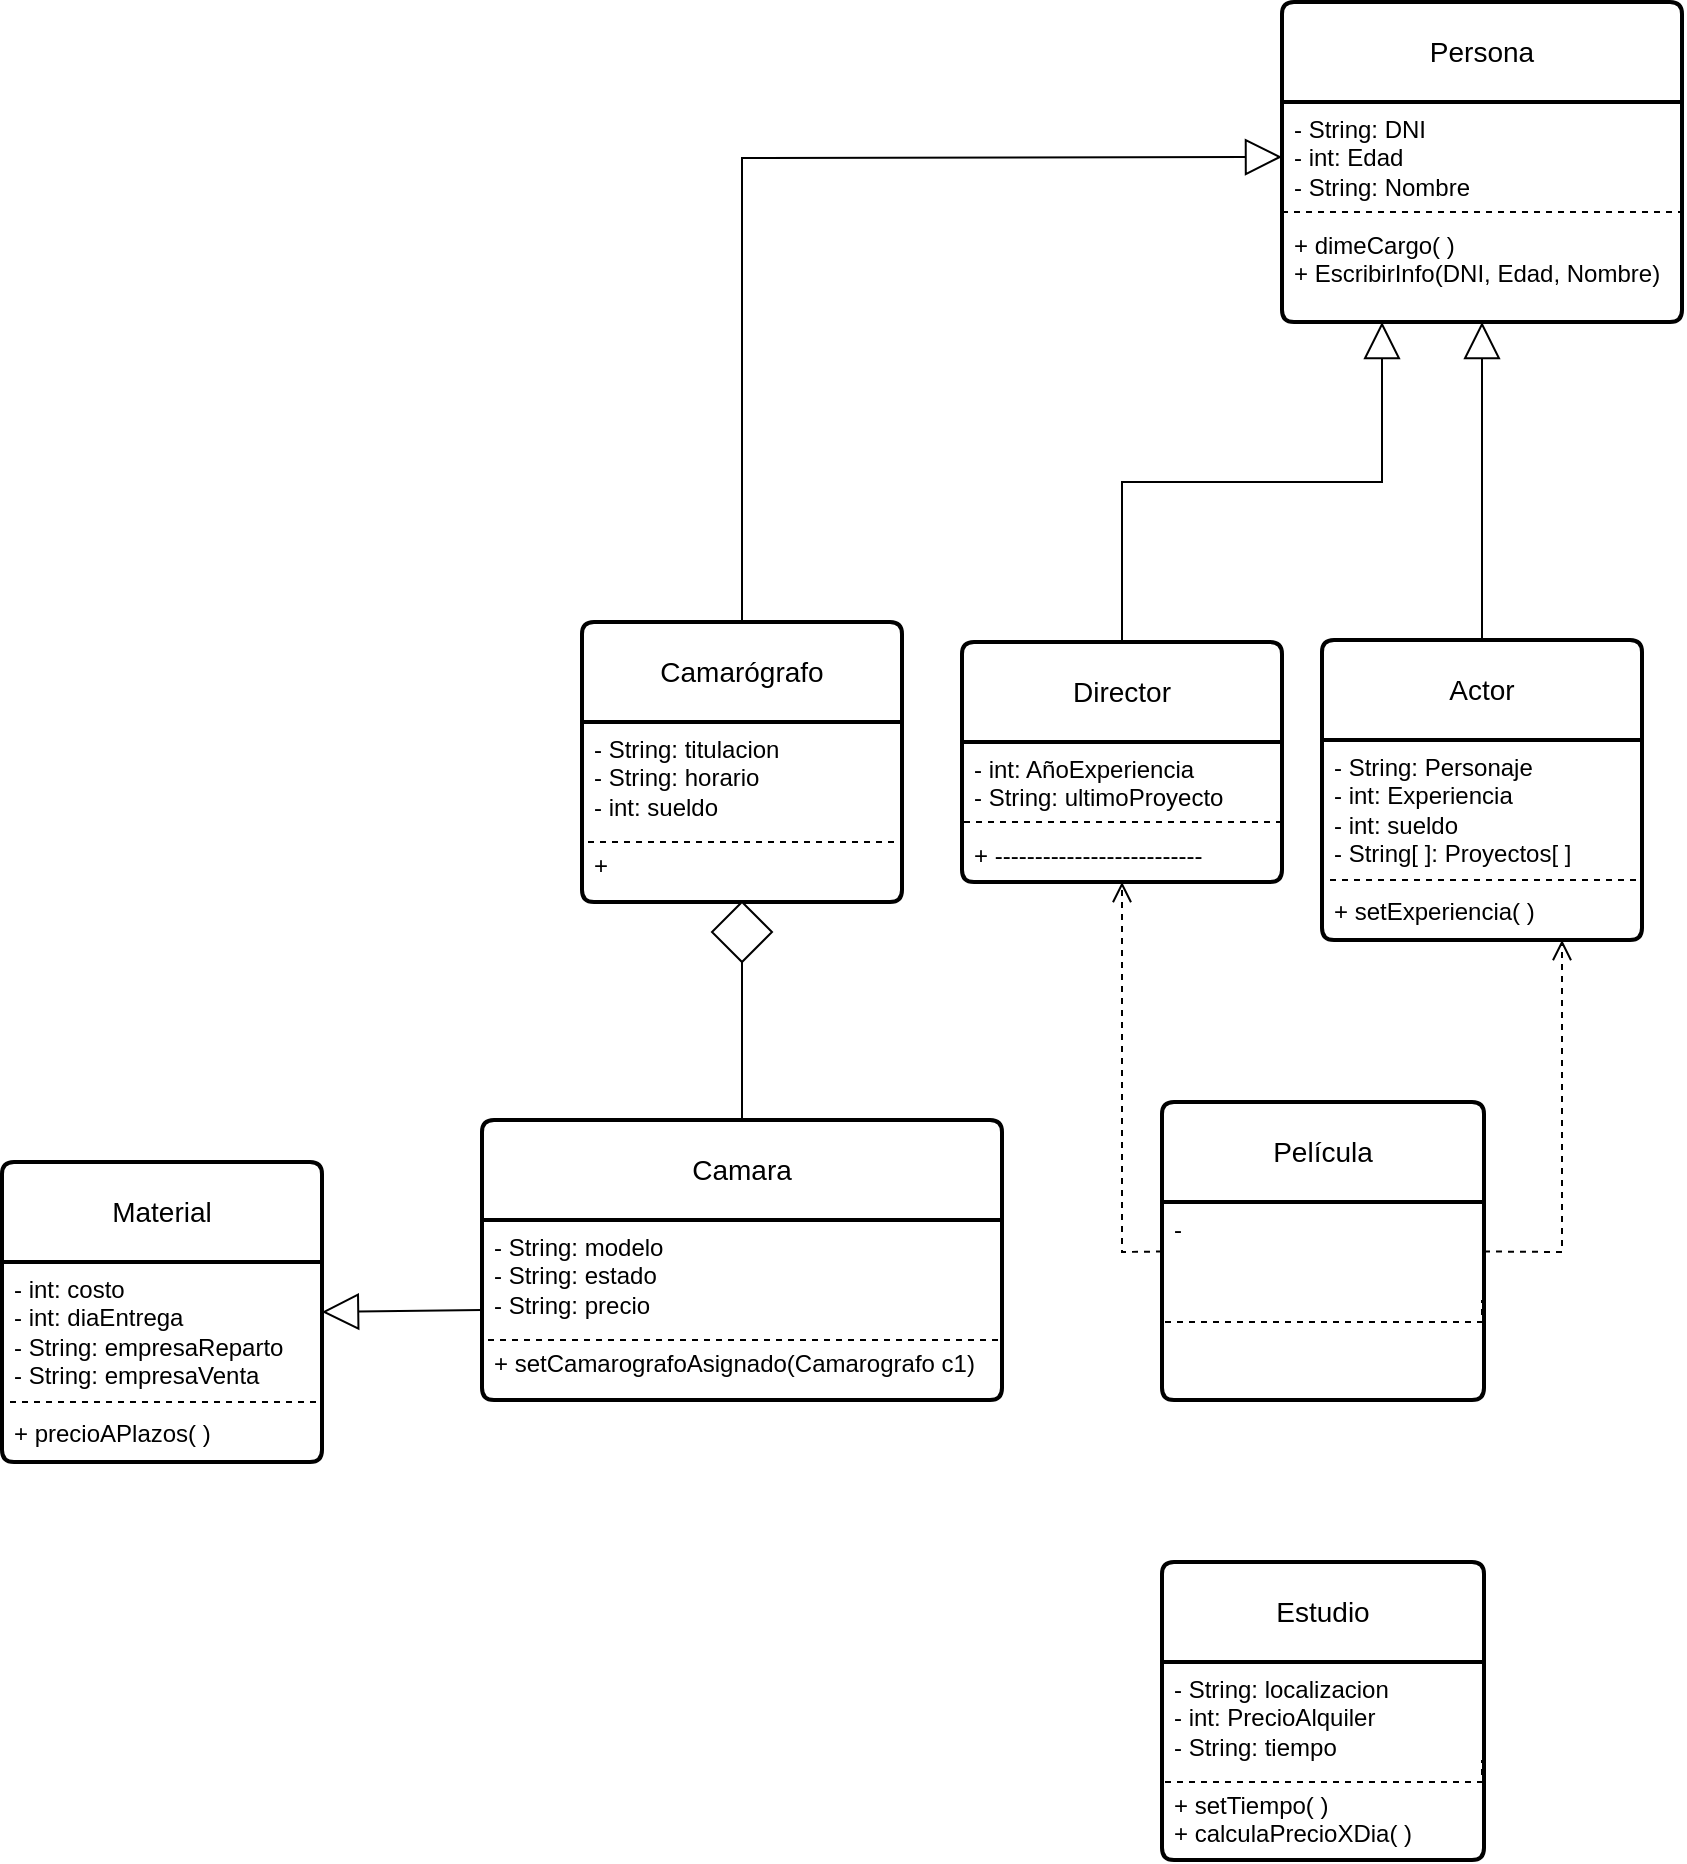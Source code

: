 <mxfile version="22.1.11" type="device" pages="2">
  <diagram name="Página-1" id="-nhgOLD7ojl6460107b9">
    <mxGraphModel dx="2261" dy="772" grid="1" gridSize="10" guides="1" tooltips="1" connect="1" arrows="1" fold="1" page="1" pageScale="1" pageWidth="827" pageHeight="1169" math="0" shadow="0">
      <root>
        <mxCell id="0" />
        <mxCell id="1" parent="0" />
        <mxCell id="F8jVM_gsYgy2cltmIKYz-5" value="Persona" style="swimlane;childLayout=stackLayout;horizontal=1;startSize=50;horizontalStack=0;rounded=1;fontSize=14;fontStyle=0;strokeWidth=2;resizeParent=0;resizeLast=1;shadow=0;dashed=0;align=center;arcSize=4;whiteSpace=wrap;html=1;" parent="1" vertex="1">
          <mxGeometry x="290" y="120" width="200" height="160" as="geometry">
            <mxRectangle x="330" y="370" width="80" height="50" as="alternateBounds" />
          </mxGeometry>
        </mxCell>
        <mxCell id="F8jVM_gsYgy2cltmIKYz-6" value="- String: DNI&lt;br style=&quot;--tw-border-spacing-x: 0; --tw-border-spacing-y: 0; --tw-translate-x: 0; --tw-translate-y: 0; --tw-rotate: 0; --tw-skew-x: 0; --tw-skew-y: 0; --tw-scale-x: 1; --tw-scale-y: 1; --tw-pan-x: ; --tw-pan-y: ; --tw-pinch-zoom: ; --tw-scroll-snap-strictness: proximity; --tw-ordinal: ; --tw-slashed-zero: ; --tw-numeric-figure: ; --tw-numeric-spacing: ; --tw-numeric-fraction: ; --tw-ring-inset: ; --tw-ring-offset-width: 0px; --tw-ring-offset-color: #fff; --tw-ring-color: rgb(59 130 246 / .5); --tw-ring-offset-shadow: 0 0 #0000; --tw-ring-shadow: 0 0 #0000; --tw-shadow: 0 0 #0000; --tw-shadow-colored: 0 0 #0000; --tw-blur: ; --tw-brightness: ; --tw-contrast: ; --tw-grayscale: ; --tw-hue-rotate: ; --tw-invert: ; --tw-saturate: ; --tw-sepia: ; --tw-drop-shadow: ; --tw-backdrop-blur: ; --tw-backdrop-brightness: ; --tw-backdrop-contrast: ; --tw-backdrop-grayscale: ; --tw-backdrop-hue-rotate: ; --tw-backdrop-invert: ; --tw-backdrop-opacity: ; --tw-backdrop-saturate: ; --tw-backdrop-sepia: ; border-color: var(--border-color);&quot;&gt;- int: Edad&lt;br style=&quot;--tw-border-spacing-x: 0; --tw-border-spacing-y: 0; --tw-translate-x: 0; --tw-translate-y: 0; --tw-rotate: 0; --tw-skew-x: 0; --tw-skew-y: 0; --tw-scale-x: 1; --tw-scale-y: 1; --tw-pan-x: ; --tw-pan-y: ; --tw-pinch-zoom: ; --tw-scroll-snap-strictness: proximity; --tw-ordinal: ; --tw-slashed-zero: ; --tw-numeric-figure: ; --tw-numeric-spacing: ; --tw-numeric-fraction: ; --tw-ring-inset: ; --tw-ring-offset-width: 0px; --tw-ring-offset-color: #fff; --tw-ring-color: rgb(59 130 246 / .5); --tw-ring-offset-shadow: 0 0 #0000; --tw-ring-shadow: 0 0 #0000; --tw-shadow: 0 0 #0000; --tw-shadow-colored: 0 0 #0000; --tw-blur: ; --tw-brightness: ; --tw-contrast: ; --tw-grayscale: ; --tw-hue-rotate: ; --tw-invert: ; --tw-saturate: ; --tw-sepia: ; --tw-drop-shadow: ; --tw-backdrop-blur: ; --tw-backdrop-brightness: ; --tw-backdrop-contrast: ; --tw-backdrop-grayscale: ; --tw-backdrop-hue-rotate: ; --tw-backdrop-invert: ; --tw-backdrop-opacity: ; --tw-backdrop-saturate: ; --tw-backdrop-sepia: ; border-color: var(--border-color);&quot;&gt;- String: Nombre&lt;br style=&quot;--tw-border-spacing-x: 0; --tw-border-spacing-y: 0; --tw-translate-x: 0; --tw-translate-y: 0; --tw-rotate: 0; --tw-skew-x: 0; --tw-skew-y: 0; --tw-scale-x: 1; --tw-scale-y: 1; --tw-pan-x: ; --tw-pan-y: ; --tw-pinch-zoom: ; --tw-scroll-snap-strictness: proximity; --tw-ordinal: ; --tw-slashed-zero: ; --tw-numeric-figure: ; --tw-numeric-spacing: ; --tw-numeric-fraction: ; --tw-ring-inset: ; --tw-ring-offset-width: 0px; --tw-ring-offset-color: #fff; --tw-ring-color: rgb(59 130 246 / .5); --tw-ring-offset-shadow: 0 0 #0000; --tw-ring-shadow: 0 0 #0000; --tw-shadow: 0 0 #0000; --tw-shadow-colored: 0 0 #0000; --tw-blur: ; --tw-brightness: ; --tw-contrast: ; --tw-grayscale: ; --tw-hue-rotate: ; --tw-invert: ; --tw-saturate: ; --tw-sepia: ; --tw-drop-shadow: ; --tw-backdrop-blur: ; --tw-backdrop-brightness: ; --tw-backdrop-contrast: ; --tw-backdrop-grayscale: ; --tw-backdrop-hue-rotate: ; --tw-backdrop-invert: ; --tw-backdrop-opacity: ; --tw-backdrop-saturate: ; --tw-backdrop-sepia: ; border-color: var(--border-color);&quot;&gt;&lt;br style=&quot;--tw-border-spacing-x: 0; --tw-border-spacing-y: 0; --tw-translate-x: 0; --tw-translate-y: 0; --tw-rotate: 0; --tw-skew-x: 0; --tw-skew-y: 0; --tw-scale-x: 1; --tw-scale-y: 1; --tw-pan-x: ; --tw-pan-y: ; --tw-pinch-zoom: ; --tw-scroll-snap-strictness: proximity; --tw-ordinal: ; --tw-slashed-zero: ; --tw-numeric-figure: ; --tw-numeric-spacing: ; --tw-numeric-fraction: ; --tw-ring-inset: ; --tw-ring-offset-width: 0px; --tw-ring-offset-color: #fff; --tw-ring-color: rgb(59 130 246 / .5); --tw-ring-offset-shadow: 0 0 #0000; --tw-ring-shadow: 0 0 #0000; --tw-shadow: 0 0 #0000; --tw-shadow-colored: 0 0 #0000; --tw-blur: ; --tw-brightness: ; --tw-contrast: ; --tw-grayscale: ; --tw-hue-rotate: ; --tw-invert: ; --tw-saturate: ; --tw-sepia: ; --tw-drop-shadow: ; --tw-backdrop-blur: ; --tw-backdrop-brightness: ; --tw-backdrop-contrast: ; --tw-backdrop-grayscale: ; --tw-backdrop-hue-rotate: ; --tw-backdrop-invert: ; --tw-backdrop-opacity: ; --tw-backdrop-saturate: ; --tw-backdrop-sepia: ; border-color: var(--border-color);&quot;&gt;+ dimeCargo( )&lt;br style=&quot;--tw-border-spacing-x: 0; --tw-border-spacing-y: 0; --tw-translate-x: 0; --tw-translate-y: 0; --tw-rotate: 0; --tw-skew-x: 0; --tw-skew-y: 0; --tw-scale-x: 1; --tw-scale-y: 1; --tw-pan-x: ; --tw-pan-y: ; --tw-pinch-zoom: ; --tw-scroll-snap-strictness: proximity; --tw-ordinal: ; --tw-slashed-zero: ; --tw-numeric-figure: ; --tw-numeric-spacing: ; --tw-numeric-fraction: ; --tw-ring-inset: ; --tw-ring-offset-width: 0px; --tw-ring-offset-color: #fff; --tw-ring-color: rgb(59 130 246 / .5); --tw-ring-offset-shadow: 0 0 #0000; --tw-ring-shadow: 0 0 #0000; --tw-shadow: 0 0 #0000; --tw-shadow-colored: 0 0 #0000; --tw-blur: ; --tw-brightness: ; --tw-contrast: ; --tw-grayscale: ; --tw-hue-rotate: ; --tw-invert: ; --tw-saturate: ; --tw-sepia: ; --tw-drop-shadow: ; --tw-backdrop-blur: ; --tw-backdrop-brightness: ; --tw-backdrop-contrast: ; --tw-backdrop-grayscale: ; --tw-backdrop-hue-rotate: ; --tw-backdrop-invert: ; --tw-backdrop-opacity: ; --tw-backdrop-saturate: ; --tw-backdrop-sepia: ; border-color: var(--border-color);&quot;&gt;+ EscribirInfo(DNI, Edad, Nombre)" style="align=left;strokeColor=none;fillColor=none;spacingLeft=4;fontSize=12;verticalAlign=top;resizable=0;rotatable=0;part=1;html=1;" parent="F8jVM_gsYgy2cltmIKYz-5" vertex="1">
          <mxGeometry y="50" width="200" height="110" as="geometry" />
        </mxCell>
        <mxCell id="F8jVM_gsYgy2cltmIKYz-10" style="edgeStyle=orthogonalEdgeStyle;rounded=0;orthogonalLoop=1;jettySize=auto;html=1;exitX=0;exitY=0.5;exitDx=0;exitDy=0;entryX=1;entryY=0.5;entryDx=0;entryDy=0;endArrow=none;endFill=0;dashed=1;" parent="F8jVM_gsYgy2cltmIKYz-5" source="F8jVM_gsYgy2cltmIKYz-6" target="F8jVM_gsYgy2cltmIKYz-6" edge="1">
          <mxGeometry relative="1" as="geometry">
            <Array as="points">
              <mxPoint x="90" y="105" />
              <mxPoint x="90" y="105" />
            </Array>
          </mxGeometry>
        </mxCell>
        <mxCell id="F8jVM_gsYgy2cltmIKYz-11" value="Actor" style="swimlane;childLayout=stackLayout;horizontal=1;startSize=50;horizontalStack=0;rounded=1;fontSize=14;fontStyle=0;strokeWidth=2;resizeParent=0;resizeLast=1;shadow=0;dashed=0;align=center;arcSize=4;whiteSpace=wrap;html=1;" parent="1" vertex="1">
          <mxGeometry x="310" y="439" width="160" height="150" as="geometry">
            <mxRectangle x="330" y="370" width="80" height="50" as="alternateBounds" />
          </mxGeometry>
        </mxCell>
        <mxCell id="F8jVM_gsYgy2cltmIKYz-12" value="- String: Personaje&lt;br&gt;- int: Experiencia&lt;br&gt;- int: sueldo&lt;br&gt;- String[ ]: Proyectos[ ]&lt;br&gt;&lt;br&gt;+ setExperiencia( )" style="align=left;strokeColor=none;fillColor=none;spacingLeft=4;fontSize=12;verticalAlign=top;resizable=0;rotatable=0;part=1;html=1;" parent="F8jVM_gsYgy2cltmIKYz-11" vertex="1">
          <mxGeometry y="50" width="160" height="100" as="geometry" />
        </mxCell>
        <mxCell id="F8jVM_gsYgy2cltmIKYz-13" style="edgeStyle=orthogonalEdgeStyle;rounded=0;orthogonalLoop=1;jettySize=auto;html=1;exitX=0;exitY=0.5;exitDx=0;exitDy=0;entryX=1;entryY=0.5;entryDx=0;entryDy=0;endArrow=none;endFill=0;dashed=1;" parent="F8jVM_gsYgy2cltmIKYz-11" source="F8jVM_gsYgy2cltmIKYz-12" target="F8jVM_gsYgy2cltmIKYz-12" edge="1">
          <mxGeometry relative="1" as="geometry">
            <Array as="points">
              <mxPoint y="120" />
              <mxPoint x="160" y="120" />
            </Array>
          </mxGeometry>
        </mxCell>
        <mxCell id="F8jVM_gsYgy2cltmIKYz-14" value="Director" style="swimlane;childLayout=stackLayout;horizontal=1;startSize=50;horizontalStack=0;rounded=1;fontSize=14;fontStyle=0;strokeWidth=2;resizeParent=0;resizeLast=1;shadow=0;dashed=0;align=center;arcSize=4;whiteSpace=wrap;html=1;" parent="1" vertex="1">
          <mxGeometry x="130" y="440" width="160" height="120" as="geometry">
            <mxRectangle x="330" y="370" width="80" height="50" as="alternateBounds" />
          </mxGeometry>
        </mxCell>
        <mxCell id="F8jVM_gsYgy2cltmIKYz-15" value="- int: AñoExperiencia&lt;br style=&quot;--tw-border-spacing-x: 0; --tw-border-spacing-y: 0; --tw-translate-x: 0; --tw-translate-y: 0; --tw-rotate: 0; --tw-skew-x: 0; --tw-skew-y: 0; --tw-scale-x: 1; --tw-scale-y: 1; --tw-pan-x: ; --tw-pan-y: ; --tw-pinch-zoom: ; --tw-scroll-snap-strictness: proximity; --tw-ordinal: ; --tw-slashed-zero: ; --tw-numeric-figure: ; --tw-numeric-spacing: ; --tw-numeric-fraction: ; --tw-ring-inset: ; --tw-ring-offset-width: 0px; --tw-ring-offset-color: #fff; --tw-ring-color: rgb(59 130 246 / .5); --tw-ring-offset-shadow: 0 0 #0000; --tw-ring-shadow: 0 0 #0000; --tw-shadow: 0 0 #0000; --tw-shadow-colored: 0 0 #0000; --tw-blur: ; --tw-brightness: ; --tw-contrast: ; --tw-grayscale: ; --tw-hue-rotate: ; --tw-invert: ; --tw-saturate: ; --tw-sepia: ; --tw-drop-shadow: ; --tw-backdrop-blur: ; --tw-backdrop-brightness: ; --tw-backdrop-contrast: ; --tw-backdrop-grayscale: ; --tw-backdrop-hue-rotate: ; --tw-backdrop-invert: ; --tw-backdrop-opacity: ; --tw-backdrop-saturate: ; --tw-backdrop-sepia: ; border-color: var(--border-color);&quot;&gt;- String: ultimoProyecto&lt;br style=&quot;--tw-border-spacing-x: 0; --tw-border-spacing-y: 0; --tw-translate-x: 0; --tw-translate-y: 0; --tw-rotate: 0; --tw-skew-x: 0; --tw-skew-y: 0; --tw-scale-x: 1; --tw-scale-y: 1; --tw-pan-x: ; --tw-pan-y: ; --tw-pinch-zoom: ; --tw-scroll-snap-strictness: proximity; --tw-ordinal: ; --tw-slashed-zero: ; --tw-numeric-figure: ; --tw-numeric-spacing: ; --tw-numeric-fraction: ; --tw-ring-inset: ; --tw-ring-offset-width: 0px; --tw-ring-offset-color: #fff; --tw-ring-color: rgb(59 130 246 / .5); --tw-ring-offset-shadow: 0 0 #0000; --tw-ring-shadow: 0 0 #0000; --tw-shadow: 0 0 #0000; --tw-shadow-colored: 0 0 #0000; --tw-blur: ; --tw-brightness: ; --tw-contrast: ; --tw-grayscale: ; --tw-hue-rotate: ; --tw-invert: ; --tw-saturate: ; --tw-sepia: ; --tw-drop-shadow: ; --tw-backdrop-blur: ; --tw-backdrop-brightness: ; --tw-backdrop-contrast: ; --tw-backdrop-grayscale: ; --tw-backdrop-hue-rotate: ; --tw-backdrop-invert: ; --tw-backdrop-opacity: ; --tw-backdrop-saturate: ; --tw-backdrop-sepia: ; border-color: var(--border-color);&quot;&gt;&lt;br style=&quot;--tw-border-spacing-x: 0; --tw-border-spacing-y: 0; --tw-translate-x: 0; --tw-translate-y: 0; --tw-rotate: 0; --tw-skew-x: 0; --tw-skew-y: 0; --tw-scale-x: 1; --tw-scale-y: 1; --tw-pan-x: ; --tw-pan-y: ; --tw-pinch-zoom: ; --tw-scroll-snap-strictness: proximity; --tw-ordinal: ; --tw-slashed-zero: ; --tw-numeric-figure: ; --tw-numeric-spacing: ; --tw-numeric-fraction: ; --tw-ring-inset: ; --tw-ring-offset-width: 0px; --tw-ring-offset-color: #fff; --tw-ring-color: rgb(59 130 246 / .5); --tw-ring-offset-shadow: 0 0 #0000; --tw-ring-shadow: 0 0 #0000; --tw-shadow: 0 0 #0000; --tw-shadow-colored: 0 0 #0000; --tw-blur: ; --tw-brightness: ; --tw-contrast: ; --tw-grayscale: ; --tw-hue-rotate: ; --tw-invert: ; --tw-saturate: ; --tw-sepia: ; --tw-drop-shadow: ; --tw-backdrop-blur: ; --tw-backdrop-brightness: ; --tw-backdrop-contrast: ; --tw-backdrop-grayscale: ; --tw-backdrop-hue-rotate: ; --tw-backdrop-invert: ; --tw-backdrop-opacity: ; --tw-backdrop-saturate: ; --tw-backdrop-sepia: ; border-color: var(--border-color);&quot;&gt;+ --------------------------" style="align=left;strokeColor=none;fillColor=none;spacingLeft=4;fontSize=12;verticalAlign=top;resizable=0;rotatable=0;part=1;html=1;" parent="F8jVM_gsYgy2cltmIKYz-14" vertex="1">
          <mxGeometry y="50" width="160" height="70" as="geometry" />
        </mxCell>
        <mxCell id="F8jVM_gsYgy2cltmIKYz-16" style="edgeStyle=orthogonalEdgeStyle;rounded=0;orthogonalLoop=1;jettySize=auto;html=1;exitX=0;exitY=0.5;exitDx=0;exitDy=0;entryX=1;entryY=0.5;entryDx=0;entryDy=0;endArrow=none;endFill=0;dashed=1;" parent="F8jVM_gsYgy2cltmIKYz-14" source="F8jVM_gsYgy2cltmIKYz-15" target="F8jVM_gsYgy2cltmIKYz-15" edge="1">
          <mxGeometry relative="1" as="geometry">
            <Array as="points">
              <mxPoint y="90" />
              <mxPoint x="160" y="90" />
            </Array>
          </mxGeometry>
        </mxCell>
        <mxCell id="F8jVM_gsYgy2cltmIKYz-17" value="Estudio" style="swimlane;childLayout=stackLayout;horizontal=1;startSize=50;horizontalStack=0;rounded=1;fontSize=14;fontStyle=0;strokeWidth=2;resizeParent=0;resizeLast=1;shadow=0;dashed=0;align=center;arcSize=4;whiteSpace=wrap;html=1;" parent="1" vertex="1">
          <mxGeometry x="230" y="900" width="161" height="149" as="geometry">
            <mxRectangle x="330" y="370" width="80" height="50" as="alternateBounds" />
          </mxGeometry>
        </mxCell>
        <mxCell id="F8jVM_gsYgy2cltmIKYz-18" value="- String: localizacion&lt;br&gt;- int: PrecioAlquiler&lt;br&gt;- String: tiempo&lt;br&gt;&lt;br&gt;+ setTiempo( )&lt;br&gt;+ calculaPrecioXDia( )" style="align=left;strokeColor=none;fillColor=none;spacingLeft=4;fontSize=12;verticalAlign=top;resizable=0;rotatable=0;part=1;html=1;" parent="F8jVM_gsYgy2cltmIKYz-17" vertex="1">
          <mxGeometry y="50" width="161" height="99" as="geometry" />
        </mxCell>
        <mxCell id="F8jVM_gsYgy2cltmIKYz-19" style="edgeStyle=orthogonalEdgeStyle;rounded=0;orthogonalLoop=1;jettySize=auto;html=1;exitX=0;exitY=0.5;exitDx=0;exitDy=0;entryX=1;entryY=0.5;entryDx=0;entryDy=0;endArrow=none;endFill=0;dashed=1;" parent="F8jVM_gsYgy2cltmIKYz-17" source="F8jVM_gsYgy2cltmIKYz-18" target="F8jVM_gsYgy2cltmIKYz-18" edge="1">
          <mxGeometry relative="1" as="geometry">
            <Array as="points">
              <mxPoint y="110" />
              <mxPoint x="160" y="110" />
            </Array>
          </mxGeometry>
        </mxCell>
        <mxCell id="F8jVM_gsYgy2cltmIKYz-25" value="Material" style="swimlane;childLayout=stackLayout;horizontal=1;startSize=50;horizontalStack=0;rounded=1;fontSize=14;fontStyle=0;strokeWidth=2;resizeParent=0;resizeLast=1;shadow=0;dashed=0;align=center;arcSize=4;whiteSpace=wrap;html=1;" parent="1" vertex="1">
          <mxGeometry x="-350" y="700" width="160" height="150" as="geometry">
            <mxRectangle x="330" y="370" width="80" height="50" as="alternateBounds" />
          </mxGeometry>
        </mxCell>
        <mxCell id="F8jVM_gsYgy2cltmIKYz-26" value="- int: costo&lt;br&gt;- int: diaEntrega&lt;br&gt;- String: empresaReparto&lt;br&gt;- String: empresaVenta&lt;br&gt;&lt;br&gt;+ precioAPlazos( )" style="align=left;strokeColor=none;fillColor=none;spacingLeft=4;fontSize=12;verticalAlign=top;resizable=0;rotatable=0;part=1;html=1;" parent="F8jVM_gsYgy2cltmIKYz-25" vertex="1">
          <mxGeometry y="50" width="160" height="100" as="geometry" />
        </mxCell>
        <mxCell id="F8jVM_gsYgy2cltmIKYz-27" style="edgeStyle=orthogonalEdgeStyle;rounded=0;orthogonalLoop=1;jettySize=auto;html=1;exitX=0;exitY=0.5;exitDx=0;exitDy=0;entryX=1;entryY=0.5;entryDx=0;entryDy=0;endArrow=none;endFill=0;dashed=1;" parent="F8jVM_gsYgy2cltmIKYz-25" source="F8jVM_gsYgy2cltmIKYz-26" target="F8jVM_gsYgy2cltmIKYz-26" edge="1">
          <mxGeometry relative="1" as="geometry">
            <Array as="points">
              <mxPoint x="90" y="120" />
              <mxPoint x="90" y="120" />
            </Array>
          </mxGeometry>
        </mxCell>
        <mxCell id="F8jVM_gsYgy2cltmIKYz-28" value="Camara" style="swimlane;childLayout=stackLayout;horizontal=1;startSize=50;horizontalStack=0;rounded=1;fontSize=14;fontStyle=0;strokeWidth=2;resizeParent=0;resizeLast=1;shadow=0;dashed=0;align=center;arcSize=4;whiteSpace=wrap;html=1;" parent="1" vertex="1">
          <mxGeometry x="-110" y="679" width="260" height="140" as="geometry">
            <mxRectangle x="330" y="370" width="80" height="50" as="alternateBounds" />
          </mxGeometry>
        </mxCell>
        <mxCell id="F8jVM_gsYgy2cltmIKYz-29" value="- String: modelo&lt;br&gt;- String: estado&lt;br&gt;- String: precio&lt;br&gt;&lt;br&gt;+ setCamarografoAsignado(Camarografo c1)" style="align=left;strokeColor=none;fillColor=none;spacingLeft=4;fontSize=12;verticalAlign=top;resizable=0;rotatable=0;part=1;html=1;" parent="F8jVM_gsYgy2cltmIKYz-28" vertex="1">
          <mxGeometry y="50" width="260" height="90" as="geometry" />
        </mxCell>
        <mxCell id="F8jVM_gsYgy2cltmIKYz-30" style="edgeStyle=orthogonalEdgeStyle;rounded=0;orthogonalLoop=1;jettySize=auto;html=1;exitX=0;exitY=0.5;exitDx=0;exitDy=0;entryX=1;entryY=0.5;entryDx=0;entryDy=0;endArrow=none;endFill=0;dashed=1;" parent="F8jVM_gsYgy2cltmIKYz-28" source="F8jVM_gsYgy2cltmIKYz-29" target="F8jVM_gsYgy2cltmIKYz-29" edge="1">
          <mxGeometry relative="1" as="geometry">
            <Array as="points">
              <mxPoint y="110" />
              <mxPoint x="260" y="110" />
            </Array>
          </mxGeometry>
        </mxCell>
        <mxCell id="F8jVM_gsYgy2cltmIKYz-31" value="Camarógrafo" style="swimlane;childLayout=stackLayout;horizontal=1;startSize=50;horizontalStack=0;rounded=1;fontSize=14;fontStyle=0;strokeWidth=2;resizeParent=0;resizeLast=1;shadow=0;dashed=0;align=center;arcSize=4;whiteSpace=wrap;html=1;" parent="1" vertex="1">
          <mxGeometry x="-60" y="430" width="160" height="140" as="geometry">
            <mxRectangle x="330" y="370" width="80" height="50" as="alternateBounds" />
          </mxGeometry>
        </mxCell>
        <mxCell id="F8jVM_gsYgy2cltmIKYz-32" value="- String: titulacion&lt;br&gt;- String: horario&lt;br&gt;- int: sueldo&amp;nbsp;&lt;br&gt;&lt;br&gt;+&amp;nbsp;" style="align=left;strokeColor=none;fillColor=none;spacingLeft=4;fontSize=12;verticalAlign=top;resizable=0;rotatable=0;part=1;html=1;" parent="F8jVM_gsYgy2cltmIKYz-31" vertex="1">
          <mxGeometry y="50" width="160" height="90" as="geometry" />
        </mxCell>
        <mxCell id="F8jVM_gsYgy2cltmIKYz-33" style="edgeStyle=orthogonalEdgeStyle;rounded=0;orthogonalLoop=1;jettySize=auto;html=1;exitX=0;exitY=0.5;exitDx=0;exitDy=0;entryX=1;entryY=0.5;entryDx=0;entryDy=0;endArrow=none;endFill=0;dashed=1;" parent="F8jVM_gsYgy2cltmIKYz-31" source="F8jVM_gsYgy2cltmIKYz-32" target="F8jVM_gsYgy2cltmIKYz-32" edge="1">
          <mxGeometry relative="1" as="geometry">
            <Array as="points">
              <mxPoint y="110" />
              <mxPoint x="160" y="110" />
            </Array>
          </mxGeometry>
        </mxCell>
        <mxCell id="u4wEOKJHeUeb04DvD1Ju-1" value="" style="endArrow=block;endSize=16;endFill=0;html=1;rounded=0;exitX=0.5;exitY=0;exitDx=0;exitDy=0;entryX=0.5;entryY=1;entryDx=0;entryDy=0;" edge="1" parent="1" source="F8jVM_gsYgy2cltmIKYz-11" target="F8jVM_gsYgy2cltmIKYz-6">
          <mxGeometry width="160" relative="1" as="geometry">
            <mxPoint x="530" y="400" as="sourcePoint" />
            <mxPoint x="300" y="400" as="targetPoint" />
            <Array as="points" />
          </mxGeometry>
        </mxCell>
        <mxCell id="u4wEOKJHeUeb04DvD1Ju-2" value="" style="endArrow=block;endSize=16;endFill=0;html=1;rounded=0;exitX=0.5;exitY=0;exitDx=0;exitDy=0;entryX=0.25;entryY=1;entryDx=0;entryDy=0;" edge="1" parent="1" source="F8jVM_gsYgy2cltmIKYz-14" target="F8jVM_gsYgy2cltmIKYz-6">
          <mxGeometry width="160" relative="1" as="geometry">
            <mxPoint x="530" y="400" as="sourcePoint" />
            <mxPoint x="300" y="400" as="targetPoint" />
            <Array as="points">
              <mxPoint x="210" y="360" />
              <mxPoint x="340" y="360" />
            </Array>
          </mxGeometry>
        </mxCell>
        <mxCell id="u4wEOKJHeUeb04DvD1Ju-4" value="" style="endArrow=block;endSize=16;endFill=0;html=1;rounded=0;exitX=0.5;exitY=0;exitDx=0;exitDy=0;entryX=0;entryY=0.25;entryDx=0;entryDy=0;" edge="1" parent="1" source="F8jVM_gsYgy2cltmIKYz-31" target="F8jVM_gsYgy2cltmIKYz-6">
          <mxGeometry width="160" relative="1" as="geometry">
            <mxPoint x="530" y="400" as="sourcePoint" />
            <mxPoint x="300" y="400" as="targetPoint" />
            <Array as="points">
              <mxPoint x="20" y="198" />
            </Array>
          </mxGeometry>
        </mxCell>
        <mxCell id="u4wEOKJHeUeb04DvD1Ju-5" value="Película" style="swimlane;childLayout=stackLayout;horizontal=1;startSize=50;horizontalStack=0;rounded=1;fontSize=14;fontStyle=0;strokeWidth=2;resizeParent=0;resizeLast=1;shadow=0;dashed=0;align=center;arcSize=4;whiteSpace=wrap;html=1;" vertex="1" parent="1">
          <mxGeometry x="230" y="670" width="161" height="149" as="geometry">
            <mxRectangle x="330" y="370" width="80" height="50" as="alternateBounds" />
          </mxGeometry>
        </mxCell>
        <mxCell id="u4wEOKJHeUeb04DvD1Ju-6" value="-" style="align=left;strokeColor=none;fillColor=none;spacingLeft=4;fontSize=12;verticalAlign=top;resizable=0;rotatable=0;part=1;html=1;" vertex="1" parent="u4wEOKJHeUeb04DvD1Ju-5">
          <mxGeometry y="50" width="161" height="99" as="geometry" />
        </mxCell>
        <mxCell id="u4wEOKJHeUeb04DvD1Ju-7" style="edgeStyle=orthogonalEdgeStyle;rounded=0;orthogonalLoop=1;jettySize=auto;html=1;exitX=0;exitY=0.5;exitDx=0;exitDy=0;entryX=1;entryY=0.5;entryDx=0;entryDy=0;endArrow=none;endFill=0;dashed=1;" edge="1" parent="u4wEOKJHeUeb04DvD1Ju-5" source="u4wEOKJHeUeb04DvD1Ju-6" target="u4wEOKJHeUeb04DvD1Ju-6">
          <mxGeometry relative="1" as="geometry">
            <Array as="points">
              <mxPoint y="110" />
              <mxPoint x="160" y="110" />
            </Array>
          </mxGeometry>
        </mxCell>
        <mxCell id="u4wEOKJHeUeb04DvD1Ju-11" value="" style="html=1;verticalAlign=bottom;endArrow=open;dashed=1;endSize=8;curved=0;rounded=0;entryX=0.5;entryY=1;entryDx=0;entryDy=0;exitX=0;exitY=0.25;exitDx=0;exitDy=0;" edge="1" parent="1" source="u4wEOKJHeUeb04DvD1Ju-6" target="F8jVM_gsYgy2cltmIKYz-15">
          <mxGeometry relative="1" as="geometry">
            <mxPoint x="330" y="900" as="sourcePoint" />
            <mxPoint x="250" y="900" as="targetPoint" />
            <Array as="points">
              <mxPoint x="210" y="745" />
            </Array>
          </mxGeometry>
        </mxCell>
        <mxCell id="u4wEOKJHeUeb04DvD1Ju-12" value="" style="html=1;verticalAlign=bottom;endArrow=open;dashed=1;endSize=8;curved=0;rounded=0;entryX=0.75;entryY=1;entryDx=0;entryDy=0;exitX=1;exitY=0.25;exitDx=0;exitDy=0;" edge="1" parent="1" source="u4wEOKJHeUeb04DvD1Ju-6" target="F8jVM_gsYgy2cltmIKYz-12">
          <mxGeometry relative="1" as="geometry">
            <mxPoint x="434" y="775" as="sourcePoint" />
            <mxPoint x="414" y="590" as="targetPoint" />
            <Array as="points">
              <mxPoint x="430" y="745" />
            </Array>
          </mxGeometry>
        </mxCell>
        <mxCell id="u4wEOKJHeUeb04DvD1Ju-13" value="" style="rhombus;whiteSpace=wrap;html=1;" vertex="1" parent="1">
          <mxGeometry x="5" y="570" width="30" height="30" as="geometry" />
        </mxCell>
        <mxCell id="u4wEOKJHeUeb04DvD1Ju-14" value="" style="endArrow=none;html=1;rounded=0;exitX=0.5;exitY=0;exitDx=0;exitDy=0;entryX=0.5;entryY=1;entryDx=0;entryDy=0;" edge="1" parent="1" source="F8jVM_gsYgy2cltmIKYz-28" target="u4wEOKJHeUeb04DvD1Ju-13">
          <mxGeometry width="50" height="50" relative="1" as="geometry">
            <mxPoint x="270" y="720" as="sourcePoint" />
            <mxPoint x="320" y="670" as="targetPoint" />
          </mxGeometry>
        </mxCell>
        <mxCell id="u4wEOKJHeUeb04DvD1Ju-15" value="" style="endArrow=block;endSize=16;endFill=0;html=1;rounded=0;exitX=0;exitY=0.5;exitDx=0;exitDy=0;entryX=1;entryY=0.25;entryDx=0;entryDy=0;" edge="1" parent="1" source="F8jVM_gsYgy2cltmIKYz-29" target="F8jVM_gsYgy2cltmIKYz-26">
          <mxGeometry width="160" relative="1" as="geometry">
            <mxPoint x="410" y="700" as="sourcePoint" />
            <mxPoint x="180" y="700" as="targetPoint" />
            <Array as="points" />
          </mxGeometry>
        </mxCell>
      </root>
    </mxGraphModel>
  </diagram>
  <diagram id="np-4F_E2sLJi9E_9MBp9" name="Página-2">
    <mxGraphModel dx="712" dy="772" grid="1" gridSize="10" guides="1" tooltips="1" connect="1" arrows="1" fold="1" page="1" pageScale="1" pageWidth="827" pageHeight="1169" math="0" shadow="0">
      <root>
        <mxCell id="0" />
        <mxCell id="1" parent="0" />
        <mxCell id="euJVVf8JUNo1QnwzV7_H-1" value="Director" style="swimlane;childLayout=stackLayout;horizontal=1;startSize=50;horizontalStack=0;rounded=1;fontSize=14;fontStyle=0;strokeWidth=2;resizeParent=0;resizeLast=1;shadow=0;dashed=0;align=center;arcSize=9;whiteSpace=wrap;html=1;" vertex="1" parent="1">
          <mxGeometry x="110" y="210" width="130" height="110" as="geometry">
            <mxRectangle x="330" y="370" width="80" height="50" as="alternateBounds" />
          </mxGeometry>
        </mxCell>
        <mxCell id="euJVVf8JUNo1QnwzV7_H-3" style="edgeStyle=orthogonalEdgeStyle;rounded=0;orthogonalLoop=1;jettySize=auto;html=1;entryX=1;entryY=0.75;entryDx=0;entryDy=0;endArrow=none;endFill=0;dashed=1;exitX=0;exitY=0.75;exitDx=0;exitDy=0;" edge="1" parent="1" source="euJVVf8JUNo1QnwzV7_H-1" target="euJVVf8JUNo1QnwzV7_H-1">
          <mxGeometry relative="1" as="geometry">
            <Array as="points">
              <mxPoint x="110" y="290" />
              <mxPoint x="240" y="290" />
            </Array>
            <mxPoint x="90" y="260" as="sourcePoint" />
            <mxPoint x="270" y="295" as="targetPoint" />
          </mxGeometry>
        </mxCell>
        <mxCell id="xXphG2rSv-OE8shx2_to-1" value="Director" style="swimlane;childLayout=stackLayout;horizontal=1;startSize=50;horizontalStack=0;rounded=1;fontSize=14;fontStyle=0;strokeWidth=2;resizeParent=0;resizeLast=1;shadow=0;dashed=0;align=center;arcSize=9;whiteSpace=wrap;html=1;" vertex="1" parent="1">
          <mxGeometry x="370" y="90" width="130" height="110" as="geometry">
            <mxRectangle x="330" y="370" width="80" height="50" as="alternateBounds" />
          </mxGeometry>
        </mxCell>
        <mxCell id="xXphG2rSv-OE8shx2_to-2" style="edgeStyle=orthogonalEdgeStyle;rounded=0;orthogonalLoop=1;jettySize=auto;html=1;entryX=1;entryY=0.75;entryDx=0;entryDy=0;endArrow=none;endFill=0;dashed=1;exitX=0;exitY=0.75;exitDx=0;exitDy=0;" edge="1" parent="1" source="xXphG2rSv-OE8shx2_to-1" target="xXphG2rSv-OE8shx2_to-1">
          <mxGeometry relative="1" as="geometry">
            <Array as="points">
              <mxPoint x="370" y="170" />
              <mxPoint x="500" y="170" />
            </Array>
            <mxPoint x="350" y="140" as="sourcePoint" />
            <mxPoint x="530" y="175" as="targetPoint" />
          </mxGeometry>
        </mxCell>
        <mxCell id="xXphG2rSv-OE8shx2_to-3" value="Director" style="swimlane;childLayout=stackLayout;horizontal=1;startSize=50;horizontalStack=0;rounded=1;fontSize=14;fontStyle=0;strokeWidth=2;resizeParent=0;resizeLast=1;shadow=0;dashed=0;align=center;arcSize=9;whiteSpace=wrap;html=1;" vertex="1" parent="1">
          <mxGeometry x="370" y="210" width="130" height="110" as="geometry">
            <mxRectangle x="330" y="370" width="80" height="50" as="alternateBounds" />
          </mxGeometry>
        </mxCell>
        <mxCell id="xXphG2rSv-OE8shx2_to-4" style="edgeStyle=orthogonalEdgeStyle;rounded=0;orthogonalLoop=1;jettySize=auto;html=1;entryX=1;entryY=0.75;entryDx=0;entryDy=0;endArrow=none;endFill=0;dashed=1;exitX=0;exitY=0.75;exitDx=0;exitDy=0;" edge="1" parent="1" source="xXphG2rSv-OE8shx2_to-3" target="xXphG2rSv-OE8shx2_to-3">
          <mxGeometry relative="1" as="geometry">
            <Array as="points">
              <mxPoint x="370" y="290" />
              <mxPoint x="500" y="290" />
            </Array>
            <mxPoint x="350" y="260" as="sourcePoint" />
            <mxPoint x="530" y="295" as="targetPoint" />
          </mxGeometry>
        </mxCell>
        <mxCell id="xXphG2rSv-OE8shx2_to-5" value="Director" style="swimlane;childLayout=stackLayout;horizontal=1;startSize=50;horizontalStack=0;rounded=1;fontSize=14;fontStyle=0;strokeWidth=2;resizeParent=0;resizeLast=1;shadow=0;dashed=0;align=center;arcSize=9;whiteSpace=wrap;html=1;" vertex="1" parent="1">
          <mxGeometry x="370" y="330" width="130" height="110" as="geometry">
            <mxRectangle x="330" y="370" width="80" height="50" as="alternateBounds" />
          </mxGeometry>
        </mxCell>
        <mxCell id="xXphG2rSv-OE8shx2_to-6" style="edgeStyle=orthogonalEdgeStyle;rounded=0;orthogonalLoop=1;jettySize=auto;html=1;entryX=1;entryY=0.75;entryDx=0;entryDy=0;endArrow=none;endFill=0;dashed=1;exitX=0;exitY=0.75;exitDx=0;exitDy=0;" edge="1" parent="1" source="xXphG2rSv-OE8shx2_to-5" target="xXphG2rSv-OE8shx2_to-5">
          <mxGeometry relative="1" as="geometry">
            <Array as="points">
              <mxPoint x="370" y="410" />
              <mxPoint x="500" y="410" />
            </Array>
            <mxPoint x="350" y="380" as="sourcePoint" />
            <mxPoint x="530" y="415" as="targetPoint" />
          </mxGeometry>
        </mxCell>
        <mxCell id="xXphG2rSv-OE8shx2_to-7" value="" style="endArrow=none;html=1;rounded=0;entryX=0;entryY=0.5;entryDx=0;entryDy=0;exitX=1;exitY=0.5;exitDx=0;exitDy=0;" edge="1" parent="1" source="xXphG2rSv-OE8shx2_to-10" target="xXphG2rSv-OE8shx2_to-5">
          <mxGeometry width="50" height="50" relative="1" as="geometry">
            <mxPoint x="280" y="270" as="sourcePoint" />
            <mxPoint x="480" y="240" as="targetPoint" />
            <Array as="points">
              <mxPoint x="310" y="265" />
              <mxPoint x="310" y="385" />
            </Array>
          </mxGeometry>
        </mxCell>
        <mxCell id="xXphG2rSv-OE8shx2_to-8" value="" style="endArrow=none;html=1;rounded=0;entryX=0;entryY=0.5;entryDx=0;entryDy=0;exitX=1;exitY=0.5;exitDx=0;exitDy=0;" edge="1" parent="1" source="xXphG2rSv-OE8shx2_to-10" target="xXphG2rSv-OE8shx2_to-1">
          <mxGeometry width="50" height="50" relative="1" as="geometry">
            <mxPoint x="270" y="265" as="sourcePoint" />
            <mxPoint x="480" y="240" as="targetPoint" />
            <Array as="points">
              <mxPoint x="310" y="265" />
              <mxPoint x="310" y="145" />
            </Array>
          </mxGeometry>
        </mxCell>
        <mxCell id="xXphG2rSv-OE8shx2_to-9" value="" style="endArrow=none;html=1;rounded=0;exitX=0;exitY=0.5;exitDx=0;exitDy=0;entryX=1;entryY=0.5;entryDx=0;entryDy=0;" edge="1" parent="1" source="xXphG2rSv-OE8shx2_to-3" target="xXphG2rSv-OE8shx2_to-10">
          <mxGeometry width="50" height="50" relative="1" as="geometry">
            <mxPoint x="430" y="290" as="sourcePoint" />
            <mxPoint x="280" y="265" as="targetPoint" />
          </mxGeometry>
        </mxCell>
        <mxCell id="xXphG2rSv-OE8shx2_to-10" value="" style="rhombus;whiteSpace=wrap;html=1;" vertex="1" parent="1">
          <mxGeometry x="240" y="252.5" width="30" height="25" as="geometry" />
        </mxCell>
      </root>
    </mxGraphModel>
  </diagram>
</mxfile>
